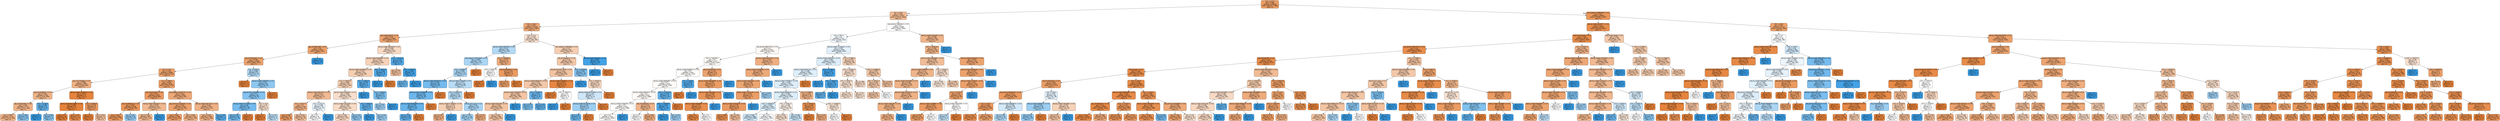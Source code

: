 digraph Tree {
node [shape=box, style="filled, rounded", color="black", fontname="helvetica"] ;
edge [fontname="helvetica"] ;
0 [label="C21 <= 37.5\ngini = 0.289\nsamples = 100000\nvalue = [82510, 17490]\nclass = 0", fillcolor="#eb9c63"] ;
1 [label="C21 <= 32.5\ngini = 0.428\nsamples = 17407\nvalue = [12014, 5393]\nclass = 0", fillcolor="#f1ba92"] ;
0 -> 1 [labeldistance=2.5, labelangle=45, headlabel="True"] ;
2 [label="C16 <= 150.0\ngini = 0.357\nsamples = 12339\nvalue = [9472, 2867]\nclass = 0", fillcolor="#eda775"] ;
1 -> 2 ;
3 [label="app_id=9c13b419 <= 0.5\ngini = 0.341\nsamples = 11518\nvalue = [9006, 2512]\nclass = 0", fillcolor="#eca470"] ;
2 -> 3 ;
4 [label="app_id=95827a92 <= 0.5\ngini = 0.33\nsamples = 10971\nvalue = [8684, 2287]\nclass = 0", fillcolor="#eca26d"] ;
3 -> 4 ;
5 [label="site_id=763a42b5 <= 0.5\ngini = 0.328\nsamples = 10951\nvalue = [8684, 2267]\nclass = 0", fillcolor="#eca26d"] ;
4 -> 5 ;
6 [label="C21 <= 21.5\ngini = 0.325\nsamples = 10884\nvalue = [8659, 2225]\nclass = 0", fillcolor="#eca16c"] ;
5 -> 6 ;
7 [label="app_id=1779deee <= 0.5\ngini = 0.396\nsamples = 1859\nvalue = [1354, 505]\nclass = 0", fillcolor="#efb083"] ;
6 -> 7 ;
8 [label="app_id=44ee0091 <= 0.5\ngini = 0.405\nsamples = 1782\nvalue = [1279, 503]\nclass = 0", fillcolor="#efb387"] ;
7 -> 8 ;
9 [label="app_id=3ebe76e6 <= 0.5\ngini = 0.402\nsamples = 1771\nvalue = [1277, 494]\nclass = 0", fillcolor="#efb286"] ;
8 -> 9 ;
10 [label="gini = 0.399\nsamples = 1757\nvalue = [1273, 484]\nclass = 0", fillcolor="#efb184"] ;
9 -> 10 ;
11 [label="gini = 0.408\nsamples = 14\nvalue = [4, 10]\nclass = 1", fillcolor="#88c4ef"] ;
9 -> 11 ;
12 [label="C14 <= 1268.5\ngini = 0.298\nsamples = 11\nvalue = [2, 9]\nclass = 1", fillcolor="#65b3eb"] ;
8 -> 12 ;
13 [label="gini = 0.0\nsamples = 4\nvalue = [0, 4]\nclass = 1", fillcolor="#399de5"] ;
12 -> 13 ;
14 [label="gini = 0.408\nsamples = 7\nvalue = [2, 5]\nclass = 1", fillcolor="#88c4ef"] ;
12 -> 14 ;
15 [label="device_model=1a449446 <= 0.5\ngini = 0.051\nsamples = 77\nvalue = [75, 2]\nclass = 0", fillcolor="#e6843e"] ;
7 -> 15 ;
16 [label="device_model=be74e6fe <= 0.5\ngini = 0.028\nsamples = 71\nvalue = [70, 1]\nclass = 0", fillcolor="#e5833c"] ;
15 -> 16 ;
17 [label="gini = 0.0\nsamples = 59\nvalue = [59, 0]\nclass = 0", fillcolor="#e58139"] ;
16 -> 17 ;
18 [label="gini = 0.153\nsamples = 12\nvalue = [11, 1]\nclass = 0", fillcolor="#e78c4b"] ;
16 -> 18 ;
19 [label="C14 <= 18930.5\ngini = 0.278\nsamples = 6\nvalue = [5, 1]\nclass = 0", fillcolor="#ea9a61"] ;
15 -> 19 ;
20 [label="gini = 0.0\nsamples = 3\nvalue = [3, 0]\nclass = 0", fillcolor="#e58139"] ;
19 -> 20 ;
21 [label="gini = 0.444\nsamples = 3\nvalue = [2, 1]\nclass = 0", fillcolor="#f2c09c"] ;
19 -> 21 ;
22 [label="C17 <= 1904.0\ngini = 0.309\nsamples = 9025\nvalue = [7305, 1720]\nclass = 0", fillcolor="#eb9f68"] ;
6 -> 22 ;
23 [label="site_id=e151e245 <= 0.5\ngini = 0.271\nsamples = 5523\nvalue = [4630, 893]\nclass = 0", fillcolor="#ea995f"] ;
22 -> 23 ;
24 [label="site_id=4bf5bbe2 <= 0.5\ngini = 0.255\nsamples = 5109\nvalue = [4343, 766]\nclass = 0", fillcolor="#ea975c"] ;
23 -> 24 ;
25 [label="gini = 0.252\nsamples = 5090\nvalue = [4337, 753]\nclass = 0", fillcolor="#ea975b"] ;
24 -> 25 ;
26 [label="gini = 0.432\nsamples = 19\nvalue = [6, 13]\nclass = 1", fillcolor="#94caf1"] ;
24 -> 26 ;
27 [label="device_model=4ea23a13 <= 0.5\ngini = 0.425\nsamples = 414\nvalue = [287, 127]\nclass = 0", fillcolor="#f1b991"] ;
23 -> 27 ;
28 [label="gini = 0.419\nsamples = 409\nvalue = [287, 122]\nclass = 0", fillcolor="#f0b78d"] ;
27 -> 28 ;
29 [label="gini = 0.0\nsamples = 5\nvalue = [0, 5]\nclass = 1", fillcolor="#399de5"] ;
27 -> 29 ;
30 [label="site_category=f028772b <= 0.5\ngini = 0.361\nsamples = 3502\nvalue = [2675, 827]\nclass = 0", fillcolor="#eda876"] ;
22 -> 30 ;
31 [label="app_domain=5c5a694b <= 0.5\ngini = 0.332\nsamples = 2155\nvalue = [1702, 453]\nclass = 0", fillcolor="#eca36e"] ;
30 -> 31 ;
32 [label="gini = 0.294\nsamples = 1449\nvalue = [1190, 259]\nclass = 0", fillcolor="#eb9c64"] ;
31 -> 32 ;
33 [label="gini = 0.399\nsamples = 706\nvalue = [512, 194]\nclass = 0", fillcolor="#efb184"] ;
31 -> 33 ;
34 [label="device_model=0eb711ec <= 0.5\ngini = 0.401\nsamples = 1347\nvalue = [973, 374]\nclass = 0", fillcolor="#efb185"] ;
30 -> 34 ;
35 [label="gini = 0.398\nsamples = 1340\nvalue = [972, 368]\nclass = 0", fillcolor="#efb184"] ;
34 -> 35 ;
36 [label="gini = 0.245\nsamples = 7\nvalue = [1, 6]\nclass = 1", fillcolor="#5aade9"] ;
34 -> 36 ;
37 [label="C14 <= 6363.0\ngini = 0.468\nsamples = 67\nvalue = [25, 42]\nclass = 1", fillcolor="#afd7f4"] ;
5 -> 37 ;
38 [label="gini = 0.0\nsamples = 7\nvalue = [7, 0]\nclass = 0", fillcolor="#e58139"] ;
37 -> 38 ;
39 [label="device_model=1d6b5fc9 <= 0.5\ngini = 0.42\nsamples = 60\nvalue = [18, 42]\nclass = 1", fillcolor="#8ec7f0"] ;
37 -> 39 ;
40 [label="site_domain=c4e18dd6 <= 0.5\ngini = 0.4\nsamples = 58\nvalue = [16, 42]\nclass = 1", fillcolor="#84c2ef"] ;
39 -> 40 ;
41 [label="device_model=7c170de9 <= 0.5\ngini = 0.36\nsamples = 51\nvalue = [12, 39]\nclass = 1", fillcolor="#76bbed"] ;
40 -> 41 ;
42 [label="gini = 0.343\nsamples = 50\nvalue = [11, 39]\nclass = 1", fillcolor="#71b9ec"] ;
41 -> 42 ;
43 [label="gini = 0.0\nsamples = 1\nvalue = [1, 0]\nclass = 0", fillcolor="#e58139"] ;
41 -> 43 ;
44 [label="C19 <= 43.0\ngini = 0.49\nsamples = 7\nvalue = [4, 3]\nclass = 0", fillcolor="#f8e0ce"] ;
40 -> 44 ;
45 [label="gini = 0.0\nsamples = 2\nvalue = [2, 0]\nclass = 0", fillcolor="#e58139"] ;
44 -> 45 ;
46 [label="gini = 0.48\nsamples = 5\nvalue = [2, 3]\nclass = 1", fillcolor="#bddef6"] ;
44 -> 46 ;
47 [label="gini = 0.0\nsamples = 2\nvalue = [2, 0]\nclass = 0", fillcolor="#e58139"] ;
39 -> 47 ;
48 [label="gini = 0.0\nsamples = 20\nvalue = [0, 20]\nclass = 1", fillcolor="#399de5"] ;
4 -> 48 ;
49 [label="device_model=8bfcd3c6 <= 0.5\ngini = 0.484\nsamples = 547\nvalue = [322, 225]\nclass = 0", fillcolor="#f7d9c3"] ;
3 -> 49 ;
50 [label="device_model=95a0fb49 <= 0.5\ngini = 0.476\nsamples = 523\nvalue = [319, 204]\nclass = 0", fillcolor="#f6d2b8"] ;
49 -> 50 ;
51 [label="device_model=3bc980aa <= 0.5\ngini = 0.472\nsamples = 514\nvalue = [318, 196]\nclass = 0", fillcolor="#f5cfb3"] ;
50 -> 51 ;
52 [label="C14 <= 20632.5\ngini = 0.469\nsamples = 507\nvalue = [317, 190]\nclass = 0", fillcolor="#f5cdb0"] ;
51 -> 52 ;
53 [label="device_model=a5bce124 <= 0.5\ngini = 0.43\nsamples = 227\nvalue = [156, 71]\nclass = 0", fillcolor="#f1ba93"] ;
52 -> 53 ;
54 [label="C14 <= 20147.5\ngini = 0.4\nsamples = 195\nvalue = [141, 54]\nclass = 0", fillcolor="#efb185"] ;
53 -> 54 ;
55 [label="gini = 0.296\nsamples = 72\nvalue = [59, 13]\nclass = 0", fillcolor="#eb9d65"] ;
54 -> 55 ;
56 [label="gini = 0.444\nsamples = 123\nvalue = [82, 41]\nclass = 0", fillcolor="#f2c09c"] ;
54 -> 56 ;
57 [label="C17 <= 2217.0\ngini = 0.498\nsamples = 32\nvalue = [15, 17]\nclass = 1", fillcolor="#e8f3fc"] ;
53 -> 57 ;
58 [label="gini = 0.5\nsamples = 30\nvalue = [15, 15]\nclass = 0", fillcolor="#ffffff"] ;
57 -> 58 ;
59 [label="gini = 0.0\nsamples = 2\nvalue = [0, 2]\nclass = 1", fillcolor="#399de5"] ;
57 -> 59 ;
60 [label="device_model=fce66524 <= 0.5\ngini = 0.489\nsamples = 280\nvalue = [161, 119]\nclass = 0", fillcolor="#f8decb"] ;
52 -> 60 ;
61 [label="device_model=d1b0c050 <= 0.5\ngini = 0.486\nsamples = 274\nvalue = [160, 114]\nclass = 0", fillcolor="#f8dbc6"] ;
60 -> 61 ;
62 [label="gini = 0.482\nsamples = 264\nvalue = [157, 107]\nclass = 0", fillcolor="#f7d7c0"] ;
61 -> 62 ;
63 [label="gini = 0.42\nsamples = 10\nvalue = [3, 7]\nclass = 1", fillcolor="#8ec7f0"] ;
61 -> 63 ;
64 [label="C14 <= 20633.5\ngini = 0.278\nsamples = 6\nvalue = [1, 5]\nclass = 1", fillcolor="#61b1ea"] ;
60 -> 64 ;
65 [label="gini = 0.0\nsamples = 3\nvalue = [0, 3]\nclass = 1", fillcolor="#399de5"] ;
64 -> 65 ;
66 [label="gini = 0.444\nsamples = 3\nvalue = [1, 2]\nclass = 1", fillcolor="#9ccef2"] ;
64 -> 66 ;
67 [label="C14 <= 20632.5\ngini = 0.245\nsamples = 7\nvalue = [1, 6]\nclass = 1", fillcolor="#5aade9"] ;
51 -> 67 ;
68 [label="gini = 0.0\nsamples = 3\nvalue = [0, 3]\nclass = 1", fillcolor="#399de5"] ;
67 -> 68 ;
69 [label="C14 <= 20633.5\ngini = 0.375\nsamples = 4\nvalue = [1, 3]\nclass = 1", fillcolor="#7bbeee"] ;
67 -> 69 ;
70 [label="gini = 0.444\nsamples = 3\nvalue = [1, 2]\nclass = 1", fillcolor="#9ccef2"] ;
69 -> 70 ;
71 [label="gini = 0.0\nsamples = 1\nvalue = [0, 1]\nclass = 1", fillcolor="#399de5"] ;
69 -> 71 ;
72 [label="C20 <= 50024.0\ngini = 0.198\nsamples = 9\nvalue = [1, 8]\nclass = 1", fillcolor="#52a9e8"] ;
50 -> 72 ;
73 [label="gini = 0.0\nsamples = 8\nvalue = [0, 8]\nclass = 1", fillcolor="#399de5"] ;
72 -> 73 ;
74 [label="gini = 0.0\nsamples = 1\nvalue = [1, 0]\nclass = 0", fillcolor="#e58139"] ;
72 -> 74 ;
75 [label="C14 <= 20143.5\ngini = 0.219\nsamples = 24\nvalue = [3, 21]\nclass = 1", fillcolor="#55abe9"] ;
49 -> 75 ;
76 [label="gini = 0.444\nsamples = 3\nvalue = [2, 1]\nclass = 0", fillcolor="#f2c09c"] ;
75 -> 76 ;
77 [label="C14 <= 20144.5\ngini = 0.091\nsamples = 21\nvalue = [1, 20]\nclass = 1", fillcolor="#43a2e6"] ;
75 -> 77 ;
78 [label="gini = 0.32\nsamples = 5\nvalue = [1, 4]\nclass = 1", fillcolor="#6ab6ec"] ;
77 -> 78 ;
79 [label="gini = 0.0\nsamples = 16\nvalue = [0, 16]\nclass = 1", fillcolor="#399de5"] ;
77 -> 79 ;
80 [label="C19 <= 37.0\ngini = 0.491\nsamples = 821\nvalue = [466, 355]\nclass = 0", fillcolor="#f9e1d0"] ;
2 -> 80 ;
81 [label="device_model=d4897fef <= 0.5\ngini = 0.471\nsamples = 184\nvalue = [70, 114]\nclass = 1", fillcolor="#b3d9f5"] ;
80 -> 81 ;
82 [label="site_category=335d28a8 <= 0.5\ngini = 0.463\nsamples = 176\nvalue = [64, 112]\nclass = 1", fillcolor="#aad5f4"] ;
81 -> 82 ;
83 [label="C20 <= 50036.5\ngini = 0.459\nsamples = 174\nvalue = [62, 112]\nclass = 1", fillcolor="#a7d3f3"] ;
82 -> 83 ;
84 [label="device_model=0594e7d0 <= 0.5\ngini = 0.355\nsamples = 39\nvalue = [9, 30]\nclass = 1", fillcolor="#74baed"] ;
83 -> 84 ;
85 [label="device_model=07bb0685 <= 0.5\ngini = 0.332\nsamples = 38\nvalue = [8, 30]\nclass = 1", fillcolor="#6eb7ec"] ;
84 -> 85 ;
86 [label="device_model=8589b55f <= 0.5\ngini = 0.307\nsamples = 37\nvalue = [7, 30]\nclass = 1", fillcolor="#67b4eb"] ;
85 -> 86 ;
87 [label="gini = 0.278\nsamples = 36\nvalue = [6, 30]\nclass = 1", fillcolor="#61b1ea"] ;
86 -> 87 ;
88 [label="gini = 0.0\nsamples = 1\nvalue = [1, 0]\nclass = 0", fillcolor="#e58139"] ;
86 -> 88 ;
89 [label="gini = 0.0\nsamples = 1\nvalue = [1, 0]\nclass = 0", fillcolor="#e58139"] ;
85 -> 89 ;
90 [label="gini = 0.0\nsamples = 1\nvalue = [1, 0]\nclass = 0", fillcolor="#e58139"] ;
84 -> 90 ;
91 [label="device_model=1f0bc64f <= 0.5\ngini = 0.477\nsamples = 135\nvalue = [53, 82]\nclass = 1", fillcolor="#b9dcf6"] ;
83 -> 91 ;
92 [label="C20 <= 100074.5\ngini = 0.473\nsamples = 133\nvalue = [51, 82]\nclass = 1", fillcolor="#b4daf5"] ;
91 -> 92 ;
93 [label="device_model=779d90c2 <= 0.5\ngini = 0.473\nsamples = 13\nvalue = [8, 5]\nclass = 0", fillcolor="#f5d0b5"] ;
92 -> 93 ;
94 [label="gini = 0.397\nsamples = 11\nvalue = [8, 3]\nclass = 0", fillcolor="#efb083"] ;
93 -> 94 ;
95 [label="gini = 0.0\nsamples = 2\nvalue = [0, 2]\nclass = 1", fillcolor="#399de5"] ;
93 -> 95 ;
96 [label="device_conn_type <= 1.0\ngini = 0.46\nsamples = 120\nvalue = [43, 77]\nclass = 1", fillcolor="#a8d4f4"] ;
92 -> 96 ;
97 [label="gini = 0.452\nsamples = 116\nvalue = [40, 76]\nclass = 1", fillcolor="#a1d1f3"] ;
96 -> 97 ;
98 [label="gini = 0.375\nsamples = 4\nvalue = [3, 1]\nclass = 0", fillcolor="#eeab7b"] ;
96 -> 98 ;
99 [label="gini = 0.0\nsamples = 2\nvalue = [2, 0]\nclass = 0", fillcolor="#e58139"] ;
91 -> 99 ;
100 [label="gini = 0.0\nsamples = 2\nvalue = [2, 0]\nclass = 0", fillcolor="#e58139"] ;
82 -> 100 ;
101 [label="C20 <= 100078.0\ngini = 0.375\nsamples = 8\nvalue = [6, 2]\nclass = 0", fillcolor="#eeab7b"] ;
81 -> 101 ;
102 [label="C20 <= 50037.0\ngini = 0.5\nsamples = 2\nvalue = [1, 1]\nclass = 0", fillcolor="#ffffff"] ;
101 -> 102 ;
103 [label="gini = 0.0\nsamples = 1\nvalue = [1, 0]\nclass = 0", fillcolor="#e58139"] ;
102 -> 103 ;
104 [label="gini = 0.0\nsamples = 1\nvalue = [0, 1]\nclass = 1", fillcolor="#399de5"] ;
102 -> 104 ;
105 [label="site_id=93eaba74 <= 0.5\ngini = 0.278\nsamples = 6\nvalue = [5, 1]\nclass = 0", fillcolor="#ea9a61"] ;
101 -> 105 ;
106 [label="gini = 0.32\nsamples = 5\nvalue = [4, 1]\nclass = 0", fillcolor="#eca06a"] ;
105 -> 106 ;
107 [label="gini = 0.0\nsamples = 1\nvalue = [1, 0]\nclass = 0", fillcolor="#e58139"] ;
105 -> 107 ;
108 [label="site_category=28905ebd <= 0.5\ngini = 0.47\nsamples = 637\nvalue = [396, 241]\nclass = 0", fillcolor="#f5ceb2"] ;
80 -> 108 ;
109 [label="site_id=93eaba74 <= 0.5\ngini = 0.46\nsamples = 616\nvalue = [395, 221]\nclass = 0", fillcolor="#f4c7a8"] ;
108 -> 109 ;
110 [label="site_domain=64778742 <= 0.5\ngini = 0.452\nsamples = 594\nvalue = [389, 205]\nclass = 0", fillcolor="#f3c3a1"] ;
109 -> 110 ;
111 [label="device_model=be6db1d7 <= 0.5\ngini = 0.46\nsamples = 569\nvalue = [365, 204]\nclass = 0", fillcolor="#f4c7a8"] ;
110 -> 111 ;
112 [label="device_model=24f6b932 <= 0.5\ngini = 0.455\nsamples = 559\nvalue = [363, 196]\nclass = 0", fillcolor="#f3c5a4"] ;
111 -> 112 ;
113 [label="device_model=53cfc336 <= 0.5\ngini = 0.453\nsamples = 556\nvalue = [363, 193]\nclass = 0", fillcolor="#f3c4a2"] ;
112 -> 113 ;
114 [label="gini = 0.451\nsamples = 553\nvalue = [363, 190]\nclass = 0", fillcolor="#f3c3a1"] ;
113 -> 114 ;
115 [label="gini = 0.0\nsamples = 3\nvalue = [0, 3]\nclass = 1", fillcolor="#399de5"] ;
113 -> 115 ;
116 [label="gini = 0.0\nsamples = 3\nvalue = [0, 3]\nclass = 1", fillcolor="#399de5"] ;
112 -> 116 ;
117 [label="C14 <= 20345.5\ngini = 0.32\nsamples = 10\nvalue = [2, 8]\nclass = 1", fillcolor="#6ab6ec"] ;
111 -> 117 ;
118 [label="gini = 0.375\nsamples = 4\nvalue = [1, 3]\nclass = 1", fillcolor="#7bbeee"] ;
117 -> 118 ;
119 [label="gini = 0.278\nsamples = 6\nvalue = [1, 5]\nclass = 1", fillcolor="#61b1ea"] ;
117 -> 119 ;
120 [label="device_model=d25693ce <= 0.5\ngini = 0.077\nsamples = 25\nvalue = [24, 1]\nclass = 0", fillcolor="#e68641"] ;
110 -> 120 ;
121 [label="gini = 0.0\nsamples = 23\nvalue = [23, 0]\nclass = 0", fillcolor="#e58139"] ;
120 -> 121 ;
122 [label="C20 <= 50041.5\ngini = 0.5\nsamples = 2\nvalue = [1, 1]\nclass = 0", fillcolor="#ffffff"] ;
120 -> 122 ;
123 [label="gini = 0.0\nsamples = 1\nvalue = [0, 1]\nclass = 1", fillcolor="#399de5"] ;
122 -> 123 ;
124 [label="gini = 0.0\nsamples = 1\nvalue = [1, 0]\nclass = 0", fillcolor="#e58139"] ;
122 -> 124 ;
125 [label="C14 <= 20345.5\ngini = 0.397\nsamples = 22\nvalue = [6, 16]\nclass = 1", fillcolor="#83c2ef"] ;
109 -> 125 ;
126 [label="gini = 0.0\nsamples = 12\nvalue = [0, 12]\nclass = 1", fillcolor="#399de5"] ;
125 -> 126 ;
127 [label="C20 <= 50016.5\ngini = 0.48\nsamples = 10\nvalue = [6, 4]\nclass = 0", fillcolor="#f6d5bd"] ;
125 -> 127 ;
128 [label="device_model=8571106b <= 0.5\ngini = 0.49\nsamples = 7\nvalue = [3, 4]\nclass = 1", fillcolor="#cee6f8"] ;
127 -> 128 ;
129 [label="device_model=3223bcfe <= 0.5\ngini = 0.444\nsamples = 6\nvalue = [2, 4]\nclass = 1", fillcolor="#9ccef2"] ;
128 -> 129 ;
130 [label="gini = 0.32\nsamples = 5\nvalue = [1, 4]\nclass = 1", fillcolor="#6ab6ec"] ;
129 -> 130 ;
131 [label="gini = 0.0\nsamples = 1\nvalue = [1, 0]\nclass = 0", fillcolor="#e58139"] ;
129 -> 131 ;
132 [label="gini = 0.0\nsamples = 1\nvalue = [1, 0]\nclass = 0", fillcolor="#e58139"] ;
128 -> 132 ;
133 [label="gini = 0.0\nsamples = 3\nvalue = [3, 0]\nclass = 0", fillcolor="#e58139"] ;
127 -> 133 ;
134 [label="device_model=260bcecc <= 0.5\ngini = 0.091\nsamples = 21\nvalue = [1, 20]\nclass = 1", fillcolor="#43a2e6"] ;
108 -> 134 ;
135 [label="gini = 0.0\nsamples = 20\nvalue = [0, 20]\nclass = 1", fillcolor="#399de5"] ;
134 -> 135 ;
136 [label="gini = 0.0\nsamples = 1\nvalue = [1, 0]\nclass = 0", fillcolor="#e58139"] ;
134 -> 136 ;
137 [label="site_domain=7e091613 <= 0.5\ngini = 0.5\nsamples = 5068\nvalue = [2542, 2526]\nclass = 0", fillcolor="#fffefe"] ;
1 -> 137 ;
138 [label="C19 <= 551.0\ngini = 0.5\nsamples = 4712\nvalue = [2288, 2424]\nclass = 1", fillcolor="#f4fafe"] ;
137 -> 138 ;
139 [label="site_domain=98572c79 <= 0.5\ngini = 0.5\nsamples = 2319\nvalue = [1190, 1129]\nclass = 0", fillcolor="#fef9f5"] ;
138 -> 139 ;
140 [label="C20 <= 100190.0\ngini = 0.5\nsamples = 2277\nvalue = [1159, 1118]\nclass = 0", fillcolor="#fefbf8"] ;
139 -> 140 ;
141 [label="device_model=fce66524 <= 0.5\ngini = 0.5\nsamples = 2253\nvalue = [1140, 1113]\nclass = 0", fillcolor="#fefcfa"] ;
140 -> 141 ;
142 [label="device_model=e9b8d8d7 <= 0.5\ngini = 0.5\nsamples = 2244\nvalue = [1139, 1105]\nclass = 0", fillcolor="#fefbf9"] ;
141 -> 142 ;
143 [label="device_model=44801bc1 <= 0.5\ngini = 0.5\nsamples = 2232\nvalue = [1137, 1095]\nclass = 0", fillcolor="#fefaf8"] ;
142 -> 143 ;
144 [label="device_model=744ae245 <= 0.5\ngini = 0.5\nsamples = 2201\nvalue = [1115, 1086]\nclass = 0", fillcolor="#fefcfa"] ;
143 -> 144 ;
145 [label="gini = 0.5\nsamples = 2197\nvalue = [1115, 1082]\nclass = 0", fillcolor="#fefbf9"] ;
144 -> 145 ;
146 [label="gini = 0.0\nsamples = 4\nvalue = [0, 4]\nclass = 1", fillcolor="#399de5"] ;
144 -> 146 ;
147 [label="site_id=5b08c53b <= 0.5\ngini = 0.412\nsamples = 31\nvalue = [22, 9]\nclass = 0", fillcolor="#f0b58a"] ;
143 -> 147 ;
148 [label="gini = 0.5\nsamples = 4\nvalue = [2, 2]\nclass = 0", fillcolor="#ffffff"] ;
147 -> 148 ;
149 [label="gini = 0.384\nsamples = 27\nvalue = [20, 7]\nclass = 0", fillcolor="#eead7e"] ;
147 -> 149 ;
150 [label="C20 <= 100116.0\ngini = 0.278\nsamples = 12\nvalue = [2, 10]\nclass = 1", fillcolor="#61b1ea"] ;
142 -> 150 ;
151 [label="C20 <= 100083.5\ngini = 0.165\nsamples = 11\nvalue = [1, 10]\nclass = 1", fillcolor="#4da7e8"] ;
150 -> 151 ;
152 [label="gini = 0.0\nsamples = 8\nvalue = [0, 8]\nclass = 1", fillcolor="#399de5"] ;
151 -> 152 ;
153 [label="gini = 0.444\nsamples = 3\nvalue = [1, 2]\nclass = 1", fillcolor="#9ccef2"] ;
151 -> 153 ;
154 [label="gini = 0.0\nsamples = 1\nvalue = [1, 0]\nclass = 0", fillcolor="#e58139"] ;
150 -> 154 ;
155 [label="C17 <= 2078.0\ngini = 0.198\nsamples = 9\nvalue = [1, 8]\nclass = 1", fillcolor="#52a9e8"] ;
141 -> 155 ;
156 [label="gini = 0.0\nsamples = 1\nvalue = [1, 0]\nclass = 0", fillcolor="#e58139"] ;
155 -> 156 ;
157 [label="gini = 0.0\nsamples = 8\nvalue = [0, 8]\nclass = 1", fillcolor="#399de5"] ;
155 -> 157 ;
158 [label="site_id=4d1bf758 <= 0.5\ngini = 0.33\nsamples = 24\nvalue = [19, 5]\nclass = 0", fillcolor="#eca26d"] ;
140 -> 158 ;
159 [label="device_model=68b900d9 <= 0.5\ngini = 0.287\nsamples = 23\nvalue = [19, 4]\nclass = 0", fillcolor="#ea9c63"] ;
158 -> 159 ;
160 [label="device_model=feacaaee <= 0.5\ngini = 0.236\nsamples = 22\nvalue = [19, 3]\nclass = 0", fillcolor="#e99558"] ;
159 -> 160 ;
161 [label="device_model=d6e0e6ff <= 0.5\ngini = 0.172\nsamples = 21\nvalue = [19, 2]\nclass = 0", fillcolor="#e88e4e"] ;
160 -> 161 ;
162 [label="gini = 0.1\nsamples = 19\nvalue = [18, 1]\nclass = 0", fillcolor="#e68844"] ;
161 -> 162 ;
163 [label="gini = 0.5\nsamples = 2\nvalue = [1, 1]\nclass = 0", fillcolor="#ffffff"] ;
161 -> 163 ;
164 [label="gini = 0.0\nsamples = 1\nvalue = [0, 1]\nclass = 1", fillcolor="#399de5"] ;
160 -> 164 ;
165 [label="gini = 0.0\nsamples = 1\nvalue = [0, 1]\nclass = 1", fillcolor="#399de5"] ;
159 -> 165 ;
166 [label="gini = 0.0\nsamples = 1\nvalue = [0, 1]\nclass = 1", fillcolor="#399de5"] ;
158 -> 166 ;
167 [label="device_model=d4527c28 <= 0.5\ngini = 0.387\nsamples = 42\nvalue = [31, 11]\nclass = 0", fillcolor="#eeae7f"] ;
139 -> 167 ;
168 [label="device_model=2203a096 <= 0.5\ngini = 0.369\nsamples = 41\nvalue = [31, 10]\nclass = 0", fillcolor="#edaa79"] ;
167 -> 168 ;
169 [label="device_model=36a30aeb <= 0.5\ngini = 0.349\nsamples = 40\nvalue = [31, 9]\nclass = 0", fillcolor="#eda672"] ;
168 -> 169 ;
170 [label="device_model=7f5cc1a6 <= 0.5\ngini = 0.307\nsamples = 37\nvalue = [30, 7]\nclass = 0", fillcolor="#eb9e67"] ;
169 -> 170 ;
171 [label="device_model=d787e91b <= 0.5\ngini = 0.278\nsamples = 36\nvalue = [30, 6]\nclass = 0", fillcolor="#ea9a61"] ;
170 -> 171 ;
172 [label="gini = 0.198\nsamples = 27\nvalue = [24, 3]\nclass = 0", fillcolor="#e89152"] ;
171 -> 172 ;
173 [label="gini = 0.444\nsamples = 9\nvalue = [6, 3]\nclass = 0", fillcolor="#f2c09c"] ;
171 -> 173 ;
174 [label="gini = 0.0\nsamples = 1\nvalue = [0, 1]\nclass = 1", fillcolor="#399de5"] ;
170 -> 174 ;
175 [label="gini = 0.444\nsamples = 3\nvalue = [1, 2]\nclass = 1", fillcolor="#9ccef2"] ;
169 -> 175 ;
176 [label="gini = 0.0\nsamples = 1\nvalue = [0, 1]\nclass = 1", fillcolor="#399de5"] ;
168 -> 176 ;
177 [label="gini = 0.0\nsamples = 1\nvalue = [0, 1]\nclass = 1", fillcolor="#399de5"] ;
167 -> 177 ;
178 [label="device_model=711ee120 <= 0.5\ngini = 0.497\nsamples = 2393\nvalue = [1098, 1295]\nclass = 1", fillcolor="#e1f0fb"] ;
138 -> 178 ;
179 [label="device_model=44801bc1 <= 0.5\ngini = 0.495\nsamples = 2295\nvalue = [1038, 1257]\nclass = 1", fillcolor="#ddeefa"] ;
178 -> 179 ;
180 [label="device_model=9dcb1cd1 <= 0.5\ngini = 0.496\nsamples = 2280\nvalue = [1037, 1243]\nclass = 1", fillcolor="#deeffb"] ;
179 -> 180 ;
181 [label="device_model=779d90c2 <= 0.5\ngini = 0.496\nsamples = 2274\nvalue = [1031, 1243]\nclass = 1", fillcolor="#ddeefb"] ;
180 -> 181 ;
182 [label="device_model=84ebbcd4 <= 0.5\ngini = 0.495\nsamples = 2256\nvalue = [1018, 1238]\nclass = 1", fillcolor="#dceefa"] ;
181 -> 182 ;
183 [label="C20 <= 100083.5\ngini = 0.494\nsamples = 2056\nvalue = [912, 1144]\nclass = 1", fillcolor="#d7ebfa"] ;
182 -> 183 ;
184 [label="gini = 0.489\nsamples = 1568\nvalue = [670, 898]\nclass = 1", fillcolor="#cde6f8"] ;
183 -> 184 ;
185 [label="gini = 0.5\nsamples = 488\nvalue = [242, 246]\nclass = 1", fillcolor="#fcfdff"] ;
183 -> 185 ;
186 [label="C20 <= 50041.0\ngini = 0.498\nsamples = 200\nvalue = [106, 94]\nclass = 0", fillcolor="#fcf1e9"] ;
182 -> 186 ;
187 [label="gini = 0.491\nsamples = 152\nvalue = [86, 66]\nclass = 0", fillcolor="#f9e2d1"] ;
186 -> 187 ;
188 [label="gini = 0.486\nsamples = 48\nvalue = [20, 28]\nclass = 1", fillcolor="#c6e3f8"] ;
186 -> 188 ;
189 [label="C14 <= 17683.5\ngini = 0.401\nsamples = 18\nvalue = [13, 5]\nclass = 0", fillcolor="#efb185"] ;
181 -> 189 ;
190 [label="C20 <= 50041.0\ngini = 0.198\nsamples = 9\nvalue = [8, 1]\nclass = 0", fillcolor="#e89152"] ;
189 -> 190 ;
191 [label="gini = 0.0\nsamples = 5\nvalue = [5, 0]\nclass = 0", fillcolor="#e58139"] ;
190 -> 191 ;
192 [label="gini = 0.375\nsamples = 4\nvalue = [3, 1]\nclass = 0", fillcolor="#eeab7b"] ;
190 -> 192 ;
193 [label="C20 <= 100083.5\ngini = 0.494\nsamples = 9\nvalue = [5, 4]\nclass = 0", fillcolor="#fae6d7"] ;
189 -> 193 ;
194 [label="gini = 0.5\nsamples = 8\nvalue = [4, 4]\nclass = 0", fillcolor="#ffffff"] ;
193 -> 194 ;
195 [label="gini = 0.0\nsamples = 1\nvalue = [1, 0]\nclass = 0", fillcolor="#e58139"] ;
193 -> 195 ;
196 [label="gini = 0.0\nsamples = 6\nvalue = [6, 0]\nclass = 0", fillcolor="#e58139"] ;
180 -> 196 ;
197 [label="C14 <= 17683.5\ngini = 0.124\nsamples = 15\nvalue = [1, 14]\nclass = 1", fillcolor="#47a4e7"] ;
179 -> 197 ;
198 [label="gini = 0.0\nsamples = 5\nvalue = [0, 5]\nclass = 1", fillcolor="#399de5"] ;
197 -> 198 ;
199 [label="C20 <= 50041.0\ngini = 0.18\nsamples = 10\nvalue = [1, 9]\nclass = 1", fillcolor="#4fa8e8"] ;
197 -> 199 ;
200 [label="gini = 0.278\nsamples = 6\nvalue = [1, 5]\nclass = 1", fillcolor="#61b1ea"] ;
199 -> 200 ;
201 [label="gini = 0.0\nsamples = 4\nvalue = [0, 4]\nclass = 1", fillcolor="#399de5"] ;
199 -> 201 ;
202 [label="C14 <= 17683.5\ngini = 0.475\nsamples = 98\nvalue = [60, 38]\nclass = 0", fillcolor="#f5d1b6"] ;
178 -> 202 ;
203 [label="C20 <= 100083.5\ngini = 0.489\nsamples = 47\nvalue = [27, 20]\nclass = 0", fillcolor="#f8decc"] ;
202 -> 203 ;
204 [label="C20 <= 50041.0\ngini = 0.49\nsamples = 35\nvalue = [20, 15]\nclass = 0", fillcolor="#f8e0ce"] ;
203 -> 204 ;
205 [label="gini = 0.49\nsamples = 28\nvalue = [16, 12]\nclass = 0", fillcolor="#f8e0ce"] ;
204 -> 205 ;
206 [label="gini = 0.49\nsamples = 7\nvalue = [4, 3]\nclass = 0", fillcolor="#f8e0ce"] ;
204 -> 206 ;
207 [label="gini = 0.486\nsamples = 12\nvalue = [7, 5]\nclass = 0", fillcolor="#f8dbc6"] ;
203 -> 207 ;
208 [label="C20 <= 100083.5\ngini = 0.457\nsamples = 51\nvalue = [33, 18]\nclass = 0", fillcolor="#f3c6a5"] ;
202 -> 208 ;
209 [label="C20 <= 50041.0\ngini = 0.459\nsamples = 42\nvalue = [27, 15]\nclass = 0", fillcolor="#f3c7a7"] ;
208 -> 209 ;
210 [label="gini = 0.455\nsamples = 40\nvalue = [26, 14]\nclass = 0", fillcolor="#f3c5a4"] ;
209 -> 210 ;
211 [label="gini = 0.5\nsamples = 2\nvalue = [1, 1]\nclass = 0", fillcolor="#ffffff"] ;
209 -> 211 ;
212 [label="gini = 0.444\nsamples = 9\nvalue = [6, 3]\nclass = 0", fillcolor="#f2c09c"] ;
208 -> 212 ;
213 [label="device_model=1f0bc64f <= 0.5\ngini = 0.409\nsamples = 356\nvalue = [254, 102]\nclass = 0", fillcolor="#efb489"] ;
137 -> 213 ;
214 [label="C20 <= 100019.5\ngini = 0.404\nsamples = 353\nvalue = [254, 99]\nclass = 0", fillcolor="#efb286"] ;
213 -> 214 ;
215 [label="device_model=e9b8d8d7 <= 0.5\ngini = 0.436\nsamples = 221\nvalue = [150, 71]\nclass = 0", fillcolor="#f1bd97"] ;
214 -> 215 ;
216 [label="device_model=1f5ff448 <= 0.5\ngini = 0.41\nsamples = 167\nvalue = [119, 48]\nclass = 0", fillcolor="#efb489"] ;
215 -> 216 ;
217 [label="device_model=dcd7a69a <= 0.5\ngini = 0.406\nsamples = 166\nvalue = [119, 47]\nclass = 0", fillcolor="#efb387"] ;
216 -> 217 ;
218 [label="device_model=62062c1e <= 0.5\ngini = 0.402\nsamples = 165\nvalue = [119, 46]\nclass = 0", fillcolor="#efb286"] ;
217 -> 218 ;
219 [label="device_model=1df52df3 <= 0.5\ngini = 0.398\nsamples = 164\nvalue = [119, 45]\nclass = 0", fillcolor="#efb184"] ;
218 -> 219 ;
220 [label="gini = 0.394\nsamples = 163\nvalue = [119, 44]\nclass = 0", fillcolor="#efb082"] ;
219 -> 220 ;
221 [label="gini = 0.0\nsamples = 1\nvalue = [0, 1]\nclass = 1", fillcolor="#399de5"] ;
219 -> 221 ;
222 [label="gini = 0.0\nsamples = 1\nvalue = [0, 1]\nclass = 1", fillcolor="#399de5"] ;
218 -> 222 ;
223 [label="gini = 0.0\nsamples = 1\nvalue = [0, 1]\nclass = 1", fillcolor="#399de5"] ;
217 -> 223 ;
224 [label="gini = 0.0\nsamples = 1\nvalue = [0, 1]\nclass = 1", fillcolor="#399de5"] ;
216 -> 224 ;
225 [label="C20 <= 50009.0\ngini = 0.489\nsamples = 54\nvalue = [31, 23]\nclass = 0", fillcolor="#f8decc"] ;
215 -> 225 ;
226 [label="gini = 0.494\nsamples = 38\nvalue = [21, 17]\nclass = 0", fillcolor="#fae7d9"] ;
225 -> 226 ;
227 [label="gini = 0.469\nsamples = 16\nvalue = [10, 6]\nclass = 0", fillcolor="#f5cdb0"] ;
225 -> 227 ;
228 [label="device_model=6186a025 <= 0.5\ngini = 0.334\nsamples = 132\nvalue = [104, 28]\nclass = 0", fillcolor="#eca36e"] ;
214 -> 228 ;
229 [label="device_model=ecb851b2 <= 0.5\ngini = 0.327\nsamples = 131\nvalue = [104, 27]\nclass = 0", fillcolor="#eca26c"] ;
228 -> 229 ;
230 [label="device_model=74b0fc2c <= 0.5\ngini = 0.32\nsamples = 130\nvalue = [104, 26]\nclass = 0", fillcolor="#eca06a"] ;
229 -> 230 ;
231 [label="C14 <= 17751.0\ngini = 0.312\nsamples = 129\nvalue = [104, 25]\nclass = 0", fillcolor="#eb9f69"] ;
230 -> 231 ;
232 [label="device_model=2cd8ff6d <= 0.5\ngini = 0.294\nsamples = 123\nvalue = [101, 22]\nclass = 0", fillcolor="#eb9c64"] ;
231 -> 232 ;
233 [label="gini = 0.287\nsamples = 121\nvalue = [100, 21]\nclass = 0", fillcolor="#ea9b63"] ;
232 -> 233 ;
234 [label="gini = 0.5\nsamples = 2\nvalue = [1, 1]\nclass = 0", fillcolor="#ffffff"] ;
232 -> 234 ;
235 [label="device_model=76dc4769 <= 0.5\ngini = 0.5\nsamples = 6\nvalue = [3, 3]\nclass = 0", fillcolor="#ffffff"] ;
231 -> 235 ;
236 [label="gini = 0.48\nsamples = 5\nvalue = [2, 3]\nclass = 1", fillcolor="#bddef6"] ;
235 -> 236 ;
237 [label="gini = 0.0\nsamples = 1\nvalue = [1, 0]\nclass = 0", fillcolor="#e58139"] ;
235 -> 237 ;
238 [label="gini = 0.0\nsamples = 1\nvalue = [0, 1]\nclass = 1", fillcolor="#399de5"] ;
230 -> 238 ;
239 [label="gini = 0.0\nsamples = 1\nvalue = [0, 1]\nclass = 1", fillcolor="#399de5"] ;
229 -> 239 ;
240 [label="gini = 0.0\nsamples = 1\nvalue = [0, 1]\nclass = 1", fillcolor="#399de5"] ;
228 -> 240 ;
241 [label="gini = 0.0\nsamples = 3\nvalue = [0, 3]\nclass = 1", fillcolor="#399de5"] ;
213 -> 241 ;
242 [label="site_category=28905ebd <= 0.5\ngini = 0.25\nsamples = 82593\nvalue = [70496, 12097]\nclass = 0", fillcolor="#e9975b"] ;
0 -> 242 [labeldistance=2.5, labelangle=-45, headlabel="False"] ;
243 [label="device_model=cf19f7f7 <= 0.5\ngini = 0.176\nsamples = 45482\nvalue = [41040, 4442]\nclass = 0", fillcolor="#e88f4e"] ;
242 -> 243 ;
244 [label="site_id=e151e245 <= 0.5\ngini = 0.169\nsamples = 44719\nvalue = [40553, 4166]\nclass = 0", fillcolor="#e88e4d"] ;
243 -> 244 ;
245 [label="site_domain=98572c79 <= 0.5\ngini = 0.16\nsamples = 43467\nvalue = [39653, 3814]\nclass = 0", fillcolor="#e88d4c"] ;
244 -> 245 ;
246 [label="site_id=5ee41ff2 <= 0.5\ngini = 0.153\nsamples = 42734\nvalue = [39164, 3570]\nclass = 0", fillcolor="#e78c4b"] ;
245 -> 246 ;
247 [label="device_type <= 0.5\ngini = 0.148\nsamples = 42147\nvalue = [38762, 3385]\nclass = 0", fillcolor="#e78c4a"] ;
246 -> 247 ;
248 [label="site_id=763a42b5 <= 0.5\ngini = 0.298\nsamples = 2051\nvalue = [1677, 374]\nclass = 0", fillcolor="#eb9d65"] ;
247 -> 248 ;
249 [label="site_domain=93ab6716 <= 0.5\ngini = 0.277\nsamples = 1962\nvalue = [1636, 326]\nclass = 0", fillcolor="#ea9a60"] ;
248 -> 249 ;
250 [label="C19 <= 162.0\ngini = 0.262\nsamples = 1907\nvalue = [1612, 295]\nclass = 0", fillcolor="#ea985d"] ;
249 -> 250 ;
251 [label="gini = 0.171\nsamples = 827\nvalue = [749, 78]\nclass = 0", fillcolor="#e88e4e"] ;
250 -> 251 ;
252 [label="gini = 0.321\nsamples = 1080\nvalue = [863, 217]\nclass = 0", fillcolor="#eca16b"] ;
250 -> 252 ;
253 [label="device_model=be8e9571 <= 0.5\ngini = 0.492\nsamples = 55\nvalue = [24, 31]\nclass = 1", fillcolor="#d2e9f9"] ;
249 -> 253 ;
254 [label="gini = 0.465\nsamples = 49\nvalue = [18, 31]\nclass = 1", fillcolor="#acd6f4"] ;
253 -> 254 ;
255 [label="gini = 0.0\nsamples = 6\nvalue = [6, 0]\nclass = 0", fillcolor="#e58139"] ;
253 -> 255 ;
256 [label="C19 <= 426.0\ngini = 0.497\nsamples = 89\nvalue = [41, 48]\nclass = 1", fillcolor="#e2f1fb"] ;
248 -> 256 ;
257 [label="device_model=be8e9571 <= 0.5\ngini = 0.444\nsamples = 48\nvalue = [16, 32]\nclass = 1", fillcolor="#9ccef2"] ;
256 -> 257 ;
258 [label="gini = 0.423\nsamples = 46\nvalue = [14, 32]\nclass = 1", fillcolor="#90c8f0"] ;
257 -> 258 ;
259 [label="gini = 0.0\nsamples = 2\nvalue = [2, 0]\nclass = 0", fillcolor="#e58139"] ;
257 -> 259 ;
260 [label="device_model=7e6190f3 <= 0.5\ngini = 0.476\nsamples = 41\nvalue = [25, 16]\nclass = 0", fillcolor="#f6d2b8"] ;
256 -> 260 ;
261 [label="gini = 0.45\nsamples = 38\nvalue = [25, 13]\nclass = 0", fillcolor="#f3c3a0"] ;
260 -> 261 ;
262 [label="gini = 0.0\nsamples = 3\nvalue = [0, 3]\nclass = 1", fillcolor="#399de5"] ;
260 -> 262 ;
263 [label="C19 <= 429.0\ngini = 0.139\nsamples = 40096\nvalue = [37085, 3011]\nclass = 0", fillcolor="#e78b49"] ;
247 -> 263 ;
264 [label="device_model=900981af <= 0.5\ngini = 0.129\nsamples = 35276\nvalue = [32838, 2438]\nclass = 0", fillcolor="#e78a48"] ;
263 -> 264 ;
265 [label="app_id=090d3a47 <= 0.5\ngini = 0.124\nsamples = 34168\nvalue = [31890, 2278]\nclass = 0", fillcolor="#e78a47"] ;
264 -> 265 ;
266 [label="gini = 0.123\nsamples = 33950\nvalue = [31723, 2227]\nclass = 0", fillcolor="#e78a47"] ;
265 -> 266 ;
267 [label="gini = 0.358\nsamples = 218\nvalue = [167, 51]\nclass = 0", fillcolor="#eda775"] ;
265 -> 267 ;
268 [label="C14 <= 19794.5\ngini = 0.247\nsamples = 1108\nvalue = [948, 160]\nclass = 0", fillcolor="#e9965a"] ;
264 -> 268 ;
269 [label="gini = 0.218\nsamples = 529\nvalue = [463, 66]\nclass = 0", fillcolor="#e99355"] ;
268 -> 269 ;
270 [label="gini = 0.272\nsamples = 579\nvalue = [485, 94]\nclass = 0", fillcolor="#ea995f"] ;
268 -> 270 ;
271 [label="C19 <= 1581.0\ngini = 0.209\nsamples = 4820\nvalue = [4247, 573]\nclass = 0", fillcolor="#e99254"] ;
263 -> 271 ;
272 [label="device_model=f063b808 <= 0.5\ngini = 0.196\nsamples = 4511\nvalue = [4013, 498]\nclass = 0", fillcolor="#e89152"] ;
271 -> 272 ;
273 [label="gini = 0.194\nsamples = 4502\nvalue = [4011, 491]\nclass = 0", fillcolor="#e89051"] ;
272 -> 273 ;
274 [label="gini = 0.346\nsamples = 9\nvalue = [2, 7]\nclass = 1", fillcolor="#72b9ec"] ;
272 -> 274 ;
275 [label="site_domain=510bd839 <= 0.5\ngini = 0.368\nsamples = 309\nvalue = [234, 75]\nclass = 0", fillcolor="#eda978"] ;
271 -> 275 ;
276 [label="gini = 0.329\nsamples = 260\nvalue = [206, 54]\nclass = 0", fillcolor="#eca26d"] ;
275 -> 276 ;
277 [label="gini = 0.49\nsamples = 49\nvalue = [28, 21]\nclass = 0", fillcolor="#f8e0ce"] ;
275 -> 277 ;
278 [label="device_model=8a4875bd <= 0.5\ngini = 0.432\nsamples = 587\nvalue = [402, 185]\nclass = 0", fillcolor="#f1bb94"] ;
246 -> 278 ;
279 [label="C20 <= 100078.0\ngini = 0.464\nsamples = 435\nvalue = [276, 159]\nclass = 0", fillcolor="#f4caab"] ;
278 -> 279 ;
280 [label="device_model=64a7b95b <= 0.5\ngini = 0.485\nsamples = 304\nvalue = [178, 126]\nclass = 0", fillcolor="#f7dac5"] ;
279 -> 280 ;
281 [label="device_model=1b01c4ed <= 0.5\ngini = 0.482\nsamples = 298\nvalue = [177, 121]\nclass = 0", fillcolor="#f7d7c0"] ;
280 -> 281 ;
282 [label="gini = 0.48\nsamples = 295\nvalue = [177, 118]\nclass = 0", fillcolor="#f6d5bd"] ;
281 -> 282 ;
283 [label="gini = 0.0\nsamples = 3\nvalue = [0, 3]\nclass = 1", fillcolor="#399de5"] ;
281 -> 283 ;
284 [label="gini = 0.278\nsamples = 6\nvalue = [1, 5]\nclass = 1", fillcolor="#61b1ea"] ;
280 -> 284 ;
285 [label="device_model=46d98882 <= 0.5\ngini = 0.377\nsamples = 131\nvalue = [98, 33]\nclass = 0", fillcolor="#eeab7c"] ;
279 -> 285 ;
286 [label="device_model=5ff9dedd <= 0.5\ngini = 0.365\nsamples = 129\nvalue = [98, 31]\nclass = 0", fillcolor="#eda978"] ;
285 -> 286 ;
287 [label="gini = 0.352\nsamples = 127\nvalue = [98, 29]\nclass = 0", fillcolor="#eda674"] ;
286 -> 287 ;
288 [label="gini = 0.0\nsamples = 2\nvalue = [0, 2]\nclass = 1", fillcolor="#399de5"] ;
286 -> 288 ;
289 [label="gini = 0.0\nsamples = 2\nvalue = [0, 2]\nclass = 1", fillcolor="#399de5"] ;
285 -> 289 ;
290 [label="C20 <= 100079.0\ngini = 0.284\nsamples = 152\nvalue = [126, 26]\nclass = 0", fillcolor="#ea9b62"] ;
278 -> 290 ;
291 [label="C21 <= 137.0\ngini = 0.322\nsamples = 104\nvalue = [83, 21]\nclass = 0", fillcolor="#eca16b"] ;
290 -> 291 ;
292 [label="C20 <= 100076.5\ngini = 0.315\nsamples = 102\nvalue = [82, 20]\nclass = 0", fillcolor="#eba069"] ;
291 -> 292 ;
293 [label="gini = 0.278\nsamples = 72\nvalue = [60, 12]\nclass = 0", fillcolor="#ea9a61"] ;
292 -> 293 ;
294 [label="gini = 0.391\nsamples = 30\nvalue = [22, 8]\nclass = 0", fillcolor="#eeaf81"] ;
292 -> 294 ;
295 [label="gini = 0.5\nsamples = 2\nvalue = [1, 1]\nclass = 0", fillcolor="#ffffff"] ;
291 -> 295 ;
296 [label="C21 <= 137.0\ngini = 0.187\nsamples = 48\nvalue = [43, 5]\nclass = 0", fillcolor="#e89050"] ;
290 -> 296 ;
297 [label="gini = 0.198\nsamples = 45\nvalue = [40, 5]\nclass = 0", fillcolor="#e89152"] ;
296 -> 297 ;
298 [label="gini = 0.0\nsamples = 3\nvalue = [3, 0]\nclass = 0", fillcolor="#e58139"] ;
296 -> 298 ;
299 [label="C14 <= 17956.5\ngini = 0.444\nsamples = 733\nvalue = [489, 244]\nclass = 0", fillcolor="#f2c09c"] ;
245 -> 299 ;
300 [label="device_model=a4528ded <= 0.5\ngini = 0.462\nsamples = 603\nvalue = [385, 218]\nclass = 0", fillcolor="#f4c8a9"] ;
299 -> 300 ;
301 [label="device_conn_type <= 1.0\ngini = 0.459\nsamples = 599\nvalue = [385, 214]\nclass = 0", fillcolor="#f3c7a7"] ;
300 -> 301 ;
302 [label="device_model=9dcb1cd1 <= 0.5\ngini = 0.456\nsamples = 591\nvalue = [383, 208]\nclass = 0", fillcolor="#f3c5a5"] ;
301 -> 302 ;
303 [label="device_model=0989142d <= 0.5\ngini = 0.454\nsamples = 584\nvalue = [381, 203]\nclass = 0", fillcolor="#f3c4a2"] ;
302 -> 303 ;
304 [label="gini = 0.45\nsamples = 573\nvalue = [377, 196]\nclass = 0", fillcolor="#f3c3a0"] ;
303 -> 304 ;
305 [label="gini = 0.463\nsamples = 11\nvalue = [4, 7]\nclass = 1", fillcolor="#aad5f4"] ;
303 -> 305 ;
306 [label="C14 <= 15701.5\ngini = 0.408\nsamples = 7\nvalue = [2, 5]\nclass = 1", fillcolor="#88c4ef"] ;
302 -> 306 ;
307 [label="gini = 0.0\nsamples = 3\nvalue = [0, 3]\nclass = 1", fillcolor="#399de5"] ;
306 -> 307 ;
308 [label="gini = 0.5\nsamples = 4\nvalue = [2, 2]\nclass = 0", fillcolor="#ffffff"] ;
306 -> 308 ;
309 [label="C14 <= 15703.5\ngini = 0.375\nsamples = 8\nvalue = [2, 6]\nclass = 1", fillcolor="#7bbeee"] ;
301 -> 309 ;
310 [label="device_model=fa374547 <= 0.5\ngini = 0.444\nsamples = 3\nvalue = [2, 1]\nclass = 0", fillcolor="#f2c09c"] ;
309 -> 310 ;
311 [label="gini = 0.0\nsamples = 2\nvalue = [2, 0]\nclass = 0", fillcolor="#e58139"] ;
310 -> 311 ;
312 [label="gini = 0.0\nsamples = 1\nvalue = [0, 1]\nclass = 1", fillcolor="#399de5"] ;
310 -> 312 ;
313 [label="gini = 0.0\nsamples = 5\nvalue = [0, 5]\nclass = 1", fillcolor="#399de5"] ;
309 -> 313 ;
314 [label="gini = 0.0\nsamples = 4\nvalue = [0, 4]\nclass = 1", fillcolor="#399de5"] ;
300 -> 314 ;
315 [label="C14 <= 20357.0\ngini = 0.32\nsamples = 130\nvalue = [104, 26]\nclass = 0", fillcolor="#eca06a"] ;
299 -> 315 ;
316 [label="device_model=d29924a0 <= 0.5\ngini = 0.16\nsamples = 57\nvalue = [52, 5]\nclass = 0", fillcolor="#e88d4c"] ;
315 -> 316 ;
317 [label="device_model=518f4a32 <= 0.5\ngini = 0.133\nsamples = 56\nvalue = [52, 4]\nclass = 0", fillcolor="#e78b48"] ;
316 -> 317 ;
318 [label="device_model=9c7b6730 <= 0.5\ngini = 0.103\nsamples = 55\nvalue = [52, 3]\nclass = 0", fillcolor="#e68844"] ;
317 -> 318 ;
319 [label="gini = 0.073\nsamples = 53\nvalue = [51, 2]\nclass = 0", fillcolor="#e68641"] ;
318 -> 319 ;
320 [label="gini = 0.5\nsamples = 2\nvalue = [1, 1]\nclass = 0", fillcolor="#ffffff"] ;
318 -> 320 ;
321 [label="gini = 0.0\nsamples = 1\nvalue = [0, 1]\nclass = 1", fillcolor="#399de5"] ;
317 -> 321 ;
322 [label="gini = 0.0\nsamples = 1\nvalue = [0, 1]\nclass = 1", fillcolor="#399de5"] ;
316 -> 322 ;
323 [label="C14 <= 20481.0\ngini = 0.41\nsamples = 73\nvalue = [52, 21]\nclass = 0", fillcolor="#f0b489"] ;
315 -> 323 ;
324 [label="banner_pos <= 0.5\ngini = 0.492\nsamples = 32\nvalue = [18, 14]\nclass = 0", fillcolor="#f9e3d3"] ;
323 -> 324 ;
325 [label="device_model=84ebbcd4 <= 0.5\ngini = 0.291\nsamples = 17\nvalue = [14, 3]\nclass = 0", fillcolor="#eb9c63"] ;
324 -> 325 ;
326 [label="gini = 0.219\nsamples = 16\nvalue = [14, 2]\nclass = 0", fillcolor="#e99355"] ;
325 -> 326 ;
327 [label="gini = 0.0\nsamples = 1\nvalue = [0, 1]\nclass = 1", fillcolor="#399de5"] ;
325 -> 327 ;
328 [label="device_model=88fe1d5d <= 0.5\ngini = 0.391\nsamples = 15\nvalue = [4, 11]\nclass = 1", fillcolor="#81c1ee"] ;
324 -> 328 ;
329 [label="gini = 0.26\nsamples = 13\nvalue = [2, 11]\nclass = 1", fillcolor="#5dafea"] ;
328 -> 329 ;
330 [label="gini = 0.0\nsamples = 2\nvalue = [2, 0]\nclass = 0", fillcolor="#e58139"] ;
328 -> 330 ;
331 [label="device_model=be74e6fe <= 0.5\ngini = 0.283\nsamples = 41\nvalue = [34, 7]\nclass = 0", fillcolor="#ea9b62"] ;
323 -> 331 ;
332 [label="device_model=f92bf851 <= 0.5\ngini = 0.255\nsamples = 40\nvalue = [34, 6]\nclass = 0", fillcolor="#ea975c"] ;
331 -> 332 ;
333 [label="gini = 0.224\nsamples = 39\nvalue = [34, 5]\nclass = 0", fillcolor="#e99456"] ;
332 -> 333 ;
334 [label="gini = 0.0\nsamples = 1\nvalue = [0, 1]\nclass = 1", fillcolor="#399de5"] ;
332 -> 334 ;
335 [label="gini = 0.0\nsamples = 1\nvalue = [0, 1]\nclass = 1", fillcolor="#399de5"] ;
331 -> 335 ;
336 [label="C14 <= 20357.0\ngini = 0.404\nsamples = 1252\nvalue = [900, 352]\nclass = 0", fillcolor="#efb286"] ;
244 -> 336 ;
337 [label="device_model=2203a096 <= 0.5\ngini = 0.357\nsamples = 443\nvalue = [340, 103]\nclass = 0", fillcolor="#eda775"] ;
336 -> 337 ;
338 [label="device_model=eaa5a8d8 <= 0.5\ngini = 0.351\nsamples = 440\nvalue = [340, 100]\nclass = 0", fillcolor="#eda673"] ;
337 -> 338 ;
339 [label="device_model=1ccc7835 <= 0.5\ngini = 0.347\nsamples = 438\nvalue = [340, 98]\nclass = 0", fillcolor="#eca572"] ;
338 -> 339 ;
340 [label="device_model=76dc4769 <= 0.5\ngini = 0.342\nsamples = 434\nvalue = [339, 95]\nclass = 0", fillcolor="#eca470"] ;
339 -> 340 ;
341 [label="device_model=fba60933 <= 0.5\ngini = 0.334\nsamples = 424\nvalue = [334, 90]\nclass = 0", fillcolor="#eca36e"] ;
340 -> 341 ;
342 [label="gini = 0.329\nsamples = 419\nvalue = [332, 87]\nclass = 0", fillcolor="#eca26d"] ;
341 -> 342 ;
343 [label="gini = 0.48\nsamples = 5\nvalue = [2, 3]\nclass = 1", fillcolor="#bddef6"] ;
341 -> 343 ;
344 [label="gini = 0.5\nsamples = 10\nvalue = [5, 5]\nclass = 0", fillcolor="#ffffff"] ;
340 -> 344 ;
345 [label="C19 <= 37.0\ngini = 0.375\nsamples = 4\nvalue = [1, 3]\nclass = 1", fillcolor="#7bbeee"] ;
339 -> 345 ;
346 [label="gini = 0.0\nsamples = 1\nvalue = [0, 1]\nclass = 1", fillcolor="#399de5"] ;
345 -> 346 ;
347 [label="gini = 0.444\nsamples = 3\nvalue = [1, 2]\nclass = 1", fillcolor="#9ccef2"] ;
345 -> 347 ;
348 [label="gini = 0.0\nsamples = 2\nvalue = [0, 2]\nclass = 1", fillcolor="#399de5"] ;
338 -> 348 ;
349 [label="gini = 0.0\nsamples = 3\nvalue = [0, 3]\nclass = 1", fillcolor="#399de5"] ;
337 -> 349 ;
350 [label="device_model=d787e91b <= 0.5\ngini = 0.426\nsamples = 809\nvalue = [560, 249]\nclass = 0", fillcolor="#f1b991"] ;
336 -> 350 ;
351 [label="device_model=684581ce <= 0.5\ngini = 0.424\nsamples = 806\nvalue = [560, 246]\nclass = 0", fillcolor="#f0b890"] ;
350 -> 351 ;
352 [label="device_model=01d61ca2 <= 0.5\ngini = 0.422\nsamples = 803\nvalue = [560, 243]\nclass = 0", fillcolor="#f0b88f"] ;
351 -> 352 ;
353 [label="device_model=e981565c <= 0.5\ngini = 0.418\nsamples = 787\nvalue = [553, 234]\nclass = 0", fillcolor="#f0b68d"] ;
352 -> 353 ;
354 [label="device_model=9cf104a8 <= 0.5\ngini = 0.414\nsamples = 773\nvalue = [547, 226]\nclass = 0", fillcolor="#f0b58b"] ;
353 -> 354 ;
355 [label="gini = 0.412\nsamples = 771\nvalue = [547, 224]\nclass = 0", fillcolor="#f0b58a"] ;
354 -> 355 ;
356 [label="gini = 0.0\nsamples = 2\nvalue = [0, 2]\nclass = 1", fillcolor="#399de5"] ;
354 -> 356 ;
357 [label="C14 <= 20361.0\ngini = 0.49\nsamples = 14\nvalue = [6, 8]\nclass = 1", fillcolor="#cee6f8"] ;
353 -> 357 ;
358 [label="gini = 0.32\nsamples = 5\nvalue = [1, 4]\nclass = 1", fillcolor="#6ab6ec"] ;
357 -> 358 ;
359 [label="gini = 0.494\nsamples = 9\nvalue = [5, 4]\nclass = 0", fillcolor="#fae6d7"] ;
357 -> 359 ;
360 [label="C20 <= 50058.0\ngini = 0.492\nsamples = 16\nvalue = [7, 9]\nclass = 1", fillcolor="#d3e9f9"] ;
352 -> 360 ;
361 [label="C14 <= 20361.0\ngini = 0.48\nsamples = 15\nvalue = [6, 9]\nclass = 1", fillcolor="#bddef6"] ;
360 -> 361 ;
362 [label="gini = 0.5\nsamples = 8\nvalue = [4, 4]\nclass = 0", fillcolor="#ffffff"] ;
361 -> 362 ;
363 [label="gini = 0.408\nsamples = 7\nvalue = [2, 5]\nclass = 1", fillcolor="#88c4ef"] ;
361 -> 363 ;
364 [label="gini = 0.0\nsamples = 1\nvalue = [1, 0]\nclass = 0", fillcolor="#e58139"] ;
360 -> 364 ;
365 [label="gini = 0.0\nsamples = 3\nvalue = [0, 3]\nclass = 1", fillcolor="#399de5"] ;
351 -> 365 ;
366 [label="gini = 0.0\nsamples = 3\nvalue = [0, 3]\nclass = 1", fillcolor="#399de5"] ;
350 -> 366 ;
367 [label="site_id=84c7ba46 <= 0.5\ngini = 0.462\nsamples = 763\nvalue = [487, 276]\nclass = 0", fillcolor="#f4c8a9"] ;
243 -> 367 ;
368 [label="gini = 0.0\nsamples = 3\nvalue = [0, 3]\nclass = 1", fillcolor="#399de5"] ;
367 -> 368 ;
369 [label="C14 <= 21480.0\ngini = 0.46\nsamples = 760\nvalue = [487, 273]\nclass = 0", fillcolor="#f4c8a8"] ;
367 -> 369 ;
370 [label="C14 <= 21298.0\ngini = 0.465\nsamples = 319\nvalue = [202, 117]\nclass = 0", fillcolor="#f4caac"] ;
369 -> 370 ;
371 [label="gini = 0.457\nsamples = 85\nvalue = [55, 30]\nclass = 0", fillcolor="#f3c6a5"] ;
370 -> 371 ;
372 [label="gini = 0.467\nsamples = 234\nvalue = [147, 87]\nclass = 0", fillcolor="#f4ccae"] ;
370 -> 372 ;
373 [label="C14 <= 21660.5\ngini = 0.457\nsamples = 441\nvalue = [285, 156]\nclass = 0", fillcolor="#f3c6a5"] ;
369 -> 373 ;
374 [label="gini = 0.452\nsamples = 212\nvalue = [139, 73]\nclass = 0", fillcolor="#f3c3a1"] ;
373 -> 374 ;
375 [label="gini = 0.462\nsamples = 229\nvalue = [146, 83]\nclass = 0", fillcolor="#f4c9aa"] ;
373 -> 375 ;
376 [label="C21 <= 56.5\ngini = 0.327\nsamples = 37111\nvalue = [29456, 7655]\nclass = 0", fillcolor="#eca26c"] ;
242 -> 376 ;
377 [label="C18 <= 1.0\ngini = 0.5\nsamples = 781\nvalue = [386, 395]\nclass = 1", fillcolor="#fafdfe"] ;
376 -> 377 ;
378 [label="device_model=421872ab <= 0.5\ngini = 0.13\nsamples = 100\nvalue = [93, 7]\nclass = 0", fillcolor="#e78a48"] ;
377 -> 378 ;
379 [label="device_model=5096d134 <= 0.5\ngini = 0.114\nsamples = 99\nvalue = [93, 6]\nclass = 0", fillcolor="#e78946"] ;
378 -> 379 ;
380 [label="device_model=99e427c9 <= 0.5\ngini = 0.097\nsamples = 98\nvalue = [93, 5]\nclass = 0", fillcolor="#e68844"] ;
379 -> 380 ;
381 [label="device_model=64a7b95b <= 0.5\ngini = 0.064\nsamples = 91\nvalue = [88, 3]\nclass = 0", fillcolor="#e68540"] ;
380 -> 381 ;
382 [label="device_model=86030d43 <= 0.5\ngini = 0.044\nsamples = 89\nvalue = [87, 2]\nclass = 0", fillcolor="#e6843e"] ;
381 -> 382 ;
383 [label="device_model=aad45b01 <= 0.5\ngini = 0.023\nsamples = 86\nvalue = [85, 1]\nclass = 0", fillcolor="#e5823b"] ;
382 -> 383 ;
384 [label="gini = 0.0\nsamples = 78\nvalue = [78, 0]\nclass = 0", fillcolor="#e58139"] ;
383 -> 384 ;
385 [label="gini = 0.219\nsamples = 8\nvalue = [7, 1]\nclass = 0", fillcolor="#e99355"] ;
383 -> 385 ;
386 [label="C20 <= 50040.0\ngini = 0.444\nsamples = 3\nvalue = [2, 1]\nclass = 0", fillcolor="#f2c09c"] ;
382 -> 386 ;
387 [label="gini = 0.0\nsamples = 2\nvalue = [2, 0]\nclass = 0", fillcolor="#e58139"] ;
386 -> 387 ;
388 [label="gini = 0.0\nsamples = 1\nvalue = [0, 1]\nclass = 1", fillcolor="#399de5"] ;
386 -> 388 ;
389 [label="gini = 0.5\nsamples = 2\nvalue = [1, 1]\nclass = 0", fillcolor="#ffffff"] ;
381 -> 389 ;
390 [label="C14 <= 20969.5\ngini = 0.408\nsamples = 7\nvalue = [5, 2]\nclass = 0", fillcolor="#efb388"] ;
380 -> 390 ;
391 [label="gini = 0.0\nsamples = 1\nvalue = [0, 1]\nclass = 1", fillcolor="#399de5"] ;
390 -> 391 ;
392 [label="site_id=43d6df75 <= 0.5\ngini = 0.278\nsamples = 6\nvalue = [5, 1]\nclass = 0", fillcolor="#ea9a61"] ;
390 -> 392 ;
393 [label="gini = 0.0\nsamples = 3\nvalue = [3, 0]\nclass = 0", fillcolor="#e58139"] ;
392 -> 393 ;
394 [label="C17 <= 2371.5\ngini = 0.444\nsamples = 3\nvalue = [2, 1]\nclass = 0", fillcolor="#f2c09c"] ;
392 -> 394 ;
395 [label="gini = 0.0\nsamples = 1\nvalue = [0, 1]\nclass = 1", fillcolor="#399de5"] ;
394 -> 395 ;
396 [label="gini = 0.0\nsamples = 2\nvalue = [2, 0]\nclass = 0", fillcolor="#e58139"] ;
394 -> 396 ;
397 [label="gini = 0.0\nsamples = 1\nvalue = [0, 1]\nclass = 1", fillcolor="#399de5"] ;
379 -> 397 ;
398 [label="gini = 0.0\nsamples = 1\nvalue = [0, 1]\nclass = 1", fillcolor="#399de5"] ;
378 -> 398 ;
399 [label="C16 <= 150.0\ngini = 0.49\nsamples = 681\nvalue = [293, 388]\nclass = 1", fillcolor="#cfe7f9"] ;
377 -> 399 ;
400 [label="device_model=7e4efdcd <= 0.5\ngini = 0.499\nsamples = 554\nvalue = [263, 291]\nclass = 1", fillcolor="#ecf6fc"] ;
399 -> 400 ;
401 [label="device_model=0fadd2fe <= 0.5\ngini = 0.498\nsamples = 543\nvalue = [253, 290]\nclass = 1", fillcolor="#e6f2fc"] ;
400 -> 401 ;
402 [label="device_model=b50d2bf4 <= 0.5\ngini = 0.496\nsamples = 531\nvalue = [243, 288]\nclass = 1", fillcolor="#e0f0fb"] ;
401 -> 402 ;
403 [label="site_domain=6b560cc1 <= 0.5\ngini = 0.495\nsamples = 526\nvalue = [238, 288]\nclass = 1", fillcolor="#ddeefa"] ;
402 -> 403 ;
404 [label="C20 <= 100215.0\ngini = 0.499\nsamples = 417\nvalue = [198, 219]\nclass = 1", fillcolor="#ecf6fd"] ;
403 -> 404 ;
405 [label="gini = 0.499\nsamples = 406\nvalue = [196, 210]\nclass = 1", fillcolor="#f2f8fd"] ;
404 -> 405 ;
406 [label="gini = 0.298\nsamples = 11\nvalue = [2, 9]\nclass = 1", fillcolor="#65b3eb"] ;
404 -> 406 ;
407 [label="device_model=4fa8d553 <= 0.5\ngini = 0.465\nsamples = 109\nvalue = [40, 69]\nclass = 1", fillcolor="#acd6f4"] ;
403 -> 407 ;
408 [label="gini = 0.475\nsamples = 103\nvalue = [40, 63]\nclass = 1", fillcolor="#b7dbf6"] ;
407 -> 408 ;
409 [label="gini = 0.0\nsamples = 6\nvalue = [0, 6]\nclass = 1", fillcolor="#399de5"] ;
407 -> 409 ;
410 [label="gini = 0.0\nsamples = 5\nvalue = [5, 0]\nclass = 0", fillcolor="#e58139"] ;
402 -> 410 ;
411 [label="site_domain=e16ceb4b <= 0.5\ngini = 0.278\nsamples = 12\nvalue = [10, 2]\nclass = 0", fillcolor="#ea9a61"] ;
401 -> 411 ;
412 [label="gini = 0.0\nsamples = 1\nvalue = [1, 0]\nclass = 0", fillcolor="#e58139"] ;
411 -> 412 ;
413 [label="C20 <= 50102.0\ngini = 0.298\nsamples = 11\nvalue = [9, 2]\nclass = 0", fillcolor="#eb9d65"] ;
411 -> 413 ;
414 [label="gini = 0.32\nsamples = 10\nvalue = [8, 2]\nclass = 0", fillcolor="#eca06a"] ;
413 -> 414 ;
415 [label="gini = 0.0\nsamples = 1\nvalue = [1, 0]\nclass = 0", fillcolor="#e58139"] ;
413 -> 415 ;
416 [label="gini = 0.165\nsamples = 11\nvalue = [10, 1]\nclass = 0", fillcolor="#e88e4d"] ;
400 -> 416 ;
417 [label="device_model=096b3b20 <= 0.5\ngini = 0.361\nsamples = 127\nvalue = [30, 97]\nclass = 1", fillcolor="#76bbed"] ;
399 -> 417 ;
418 [label="site_domain=6b560cc1 <= 0.5\ngini = 0.348\nsamples = 125\nvalue = [28, 97]\nclass = 1", fillcolor="#72b9ed"] ;
417 -> 418 ;
419 [label="device_model=0a15cb18 <= 0.5\ngini = 0.38\nsamples = 106\nvalue = [27, 79]\nclass = 1", fillcolor="#7dbeee"] ;
418 -> 419 ;
420 [label="device_model=0eb711ec <= 0.5\ngini = 0.373\nsamples = 105\nvalue = [26, 79]\nclass = 1", fillcolor="#7abdee"] ;
419 -> 420 ;
421 [label="site_domain=fbac301e <= 0.5\ngini = 0.365\nsamples = 104\nvalue = [25, 79]\nclass = 1", fillcolor="#78bced"] ;
420 -> 421 ;
422 [label="gini = 0.357\nsamples = 103\nvalue = [24, 79]\nclass = 1", fillcolor="#75bbed"] ;
421 -> 422 ;
423 [label="gini = 0.0\nsamples = 1\nvalue = [1, 0]\nclass = 0", fillcolor="#e58139"] ;
421 -> 423 ;
424 [label="gini = 0.0\nsamples = 1\nvalue = [1, 0]\nclass = 0", fillcolor="#e58139"] ;
420 -> 424 ;
425 [label="gini = 0.0\nsamples = 1\nvalue = [1, 0]\nclass = 0", fillcolor="#e58139"] ;
419 -> 425 ;
426 [label="device_model=ee007ad3 <= 0.5\ngini = 0.1\nsamples = 19\nvalue = [1, 18]\nclass = 1", fillcolor="#44a2e6"] ;
418 -> 426 ;
427 [label="gini = 0.0\nsamples = 18\nvalue = [0, 18]\nclass = 1", fillcolor="#399de5"] ;
426 -> 427 ;
428 [label="gini = 0.0\nsamples = 1\nvalue = [1, 0]\nclass = 0", fillcolor="#e58139"] ;
426 -> 428 ;
429 [label="gini = 0.0\nsamples = 2\nvalue = [2, 0]\nclass = 0", fillcolor="#e58139"] ;
417 -> 429 ;
430 [label="device_model=8a4875bd <= 0.5\ngini = 0.32\nsamples = 36330\nvalue = [29070, 7260]\nclass = 0", fillcolor="#eba06a"] ;
376 -> 430 ;
431 [label="site_id=1fbe01fe <= 0.5\ngini = 0.334\nsamples = 31667\nvalue = [24948, 6719]\nclass = 0", fillcolor="#eca36e"] ;
430 -> 431 ;
432 [label="device_model=1df52df3 <= 0.5\ngini = 0.132\nsamples = 1333\nvalue = [1238, 95]\nclass = 0", fillcolor="#e78b48"] ;
431 -> 432 ;
433 [label="device_model=9c7b6730 <= 0.5\ngini = 0.13\nsamples = 1331\nvalue = [1238, 93]\nclass = 0", fillcolor="#e78a48"] ;
432 -> 433 ;
434 [label="device_model=36d749e5 <= 0.5\ngini = 0.127\nsamples = 1325\nvalue = [1235, 90]\nclass = 0", fillcolor="#e78a47"] ;
433 -> 434 ;
435 [label="device_model=f07e20f8 <= 0.5\ngini = 0.12\nsamples = 1305\nvalue = [1221, 84]\nclass = 0", fillcolor="#e78a47"] ;
434 -> 435 ;
436 [label="device_model=c730b3c6 <= 0.5\ngini = 0.118\nsamples = 1302\nvalue = [1220, 82]\nclass = 0", fillcolor="#e78946"] ;
435 -> 436 ;
437 [label="gini = 0.114\nsamples = 1291\nvalue = [1213, 78]\nclass = 0", fillcolor="#e78946"] ;
436 -> 437 ;
438 [label="gini = 0.463\nsamples = 11\nvalue = [7, 4]\nclass = 0", fillcolor="#f4c9aa"] ;
436 -> 438 ;
439 [label="site_id=ca9b09d0 <= 0.5\ngini = 0.444\nsamples = 3\nvalue = [1, 2]\nclass = 1", fillcolor="#9ccef2"] ;
435 -> 439 ;
440 [label="gini = 0.0\nsamples = 2\nvalue = [0, 2]\nclass = 1", fillcolor="#399de5"] ;
439 -> 440 ;
441 [label="gini = 0.0\nsamples = 1\nvalue = [1, 0]\nclass = 0", fillcolor="#e58139"] ;
439 -> 441 ;
442 [label="C14 <= 15707.5\ngini = 0.42\nsamples = 20\nvalue = [14, 6]\nclass = 0", fillcolor="#f0b78e"] ;
434 -> 442 ;
443 [label="C14 <= 15700.5\ngini = 0.457\nsamples = 17\nvalue = [11, 6]\nclass = 0", fillcolor="#f3c6a5"] ;
442 -> 443 ;
444 [label="gini = 0.5\nsamples = 4\nvalue = [2, 2]\nclass = 0", fillcolor="#ffffff"] ;
443 -> 444 ;
445 [label="gini = 0.426\nsamples = 13\nvalue = [9, 4]\nclass = 0", fillcolor="#f1b991"] ;
443 -> 445 ;
446 [label="gini = 0.0\nsamples = 3\nvalue = [3, 0]\nclass = 0", fillcolor="#e58139"] ;
442 -> 446 ;
447 [label="C14 <= 15701.5\ngini = 0.5\nsamples = 6\nvalue = [3, 3]\nclass = 0", fillcolor="#ffffff"] ;
433 -> 447 ;
448 [label="gini = 0.0\nsamples = 1\nvalue = [0, 1]\nclass = 1", fillcolor="#399de5"] ;
447 -> 448 ;
449 [label="C20 <= 50041.5\ngini = 0.48\nsamples = 5\nvalue = [3, 2]\nclass = 0", fillcolor="#f6d5bd"] ;
447 -> 449 ;
450 [label="C14 <= 15706.5\ngini = 0.5\nsamples = 4\nvalue = [2, 2]\nclass = 0", fillcolor="#ffffff"] ;
449 -> 450 ;
451 [label="gini = 0.0\nsamples = 1\nvalue = [0, 1]\nclass = 1", fillcolor="#399de5"] ;
450 -> 451 ;
452 [label="gini = 0.444\nsamples = 3\nvalue = [2, 1]\nclass = 0", fillcolor="#f2c09c"] ;
450 -> 452 ;
453 [label="gini = 0.0\nsamples = 1\nvalue = [1, 0]\nclass = 0", fillcolor="#e58139"] ;
449 -> 453 ;
454 [label="gini = 0.0\nsamples = 2\nvalue = [0, 2]\nclass = 1", fillcolor="#399de5"] ;
432 -> 454 ;
455 [label="device_model=81b42528 <= 0.5\ngini = 0.341\nsamples = 30334\nvalue = [23710, 6624]\nclass = 0", fillcolor="#eca470"] ;
431 -> 455 ;
456 [label="device_conn_type <= 1.0\ngini = 0.34\nsamples = 30012\nvalue = [23496, 6516]\nclass = 0", fillcolor="#eca470"] ;
455 -> 456 ;
457 [label="device_model=6332421a <= 0.5\ngini = 0.336\nsamples = 27696\nvalue = [21782, 5914]\nclass = 0", fillcolor="#eca36f"] ;
456 -> 457 ;
458 [label="device_model=d787e91b <= 0.5\ngini = 0.334\nsamples = 27081\nvalue = [21349, 5732]\nclass = 0", fillcolor="#eca36e"] ;
457 -> 458 ;
459 [label="device_model=cab7ad1c <= 0.5\ngini = 0.33\nsamples = 25470\nvalue = [20162, 5308]\nclass = 0", fillcolor="#eca26d"] ;
458 -> 459 ;
460 [label="gini = 0.329\nsamples = 25376\nvalue = [20106, 5270]\nclass = 0", fillcolor="#eca26d"] ;
459 -> 460 ;
461 [label="gini = 0.482\nsamples = 94\nvalue = [56, 38]\nclass = 0", fillcolor="#f7d7bf"] ;
459 -> 461 ;
462 [label="C20 <= 50041.0\ngini = 0.388\nsamples = 1611\nvalue = [1187, 424]\nclass = 0", fillcolor="#eeae80"] ;
458 -> 462 ;
463 [label="gini = 0.364\nsamples = 1168\nvalue = [889, 279]\nclass = 0", fillcolor="#eda977"] ;
462 -> 463 ;
464 [label="gini = 0.44\nsamples = 443\nvalue = [298, 145]\nclass = 0", fillcolor="#f2be99"] ;
462 -> 464 ;
465 [label="C14 <= 15704.5\ngini = 0.417\nsamples = 615\nvalue = [433, 182]\nclass = 0", fillcolor="#f0b68c"] ;
457 -> 465 ;
466 [label="C20 <= 50041.0\ngini = 0.435\nsamples = 331\nvalue = [225, 106]\nclass = 0", fillcolor="#f1bc96"] ;
465 -> 466 ;
467 [label="gini = 0.398\nsamples = 179\nvalue = [130, 49]\nclass = 0", fillcolor="#efb084"] ;
466 -> 467 ;
468 [label="gini = 0.469\nsamples = 152\nvalue = [95, 57]\nclass = 0", fillcolor="#f5cdb0"] ;
466 -> 468 ;
469 [label="C14 <= 15707.5\ngini = 0.392\nsamples = 284\nvalue = [208, 76]\nclass = 0", fillcolor="#eeaf81"] ;
465 -> 469 ;
470 [label="gini = 0.368\nsamples = 222\nvalue = [168, 54]\nclass = 0", fillcolor="#edaa79"] ;
469 -> 470 ;
471 [label="gini = 0.458\nsamples = 62\nvalue = [40, 22]\nclass = 0", fillcolor="#f3c6a6"] ;
469 -> 471 ;
472 [label="device_model=2d6d7ae9 <= 0.5\ngini = 0.385\nsamples = 2316\nvalue = [1714, 602]\nclass = 0", fillcolor="#eead7f"] ;
456 -> 472 ;
473 [label="device_model=f07e20f8 <= 0.5\ngini = 0.384\nsamples = 2313\nvalue = [1714, 599]\nclass = 0", fillcolor="#eead7e"] ;
472 -> 473 ;
474 [label="device_model=94a6ac23 <= 0.5\ngini = 0.378\nsamples = 2189\nvalue = [1635, 554]\nclass = 0", fillcolor="#eeac7c"] ;
473 -> 474 ;
475 [label="gini = 0.375\nsamples = 2140\nvalue = [1606, 534]\nclass = 0", fillcolor="#eeab7b"] ;
474 -> 475 ;
476 [label="gini = 0.483\nsamples = 49\nvalue = [29, 20]\nclass = 0", fillcolor="#f7d8c2"] ;
474 -> 476 ;
477 [label="C14 <= 15702.5\ngini = 0.462\nsamples = 124\nvalue = [79, 45]\nclass = 0", fillcolor="#f4c9aa"] ;
473 -> 477 ;
478 [label="gini = 0.369\nsamples = 45\nvalue = [34, 11]\nclass = 0", fillcolor="#edaa79"] ;
477 -> 478 ;
479 [label="gini = 0.49\nsamples = 79\nvalue = [45, 34]\nclass = 0", fillcolor="#f9e0cf"] ;
477 -> 479 ;
480 [label="gini = 0.0\nsamples = 3\nvalue = [0, 3]\nclass = 1", fillcolor="#399de5"] ;
472 -> 480 ;
481 [label="C20 <= 100083.5\ngini = 0.446\nsamples = 322\nvalue = [214, 108]\nclass = 0", fillcolor="#f2c19d"] ;
455 -> 481 ;
482 [label="C20 <= 50041.0\ngini = 0.416\nsamples = 217\nvalue = [153, 64]\nclass = 0", fillcolor="#f0b68c"] ;
481 -> 482 ;
483 [label="C14 <= 15701.5\ngini = 0.442\nsamples = 176\nvalue = [118, 58]\nclass = 0", fillcolor="#f2bf9a"] ;
482 -> 483 ;
484 [label="C14 <= 15700.0\ngini = 0.485\nsamples = 46\nvalue = [27, 19]\nclass = 0", fillcolor="#f7dac4"] ;
483 -> 484 ;
485 [label="gini = 0.465\nsamples = 19\nvalue = [12, 7]\nclass = 0", fillcolor="#f4caac"] ;
484 -> 485 ;
486 [label="gini = 0.494\nsamples = 27\nvalue = [15, 12]\nclass = 0", fillcolor="#fae6d7"] ;
484 -> 486 ;
487 [label="C14 <= 15703.5\ngini = 0.42\nsamples = 130\nvalue = [91, 39]\nclass = 0", fillcolor="#f0b78e"] ;
483 -> 487 ;
488 [label="gini = 0.308\nsamples = 42\nvalue = [34, 8]\nclass = 0", fillcolor="#eb9f68"] ;
487 -> 488 ;
489 [label="gini = 0.456\nsamples = 88\nvalue = [57, 31]\nclass = 0", fillcolor="#f3c6a5"] ;
487 -> 489 ;
490 [label="C14 <= 15705.5\ngini = 0.25\nsamples = 41\nvalue = [35, 6]\nclass = 0", fillcolor="#e9975b"] ;
482 -> 490 ;
491 [label="C14 <= 15703.5\ngini = 0.133\nsamples = 28\nvalue = [26, 2]\nclass = 0", fillcolor="#e78b48"] ;
490 -> 491 ;
492 [label="gini = 0.172\nsamples = 21\nvalue = [19, 2]\nclass = 0", fillcolor="#e88e4e"] ;
491 -> 492 ;
493 [label="gini = 0.0\nsamples = 7\nvalue = [7, 0]\nclass = 0", fillcolor="#e58139"] ;
491 -> 493 ;
494 [label="C14 <= 15706.5\ngini = 0.426\nsamples = 13\nvalue = [9, 4]\nclass = 0", fillcolor="#f1b991"] ;
490 -> 494 ;
495 [label="gini = 0.5\nsamples = 4\nvalue = [2, 2]\nclass = 0", fillcolor="#ffffff"] ;
494 -> 495 ;
496 [label="gini = 0.346\nsamples = 9\nvalue = [7, 2]\nclass = 0", fillcolor="#eca572"] ;
494 -> 496 ;
497 [label="C14 <= 15700.0\ngini = 0.487\nsamples = 105\nvalue = [61, 44]\nclass = 0", fillcolor="#f8dcc8"] ;
481 -> 497 ;
498 [label="gini = 0.444\nsamples = 9\nvalue = [3, 6]\nclass = 1", fillcolor="#9ccef2"] ;
497 -> 498 ;
499 [label="C14 <= 15707.5\ngini = 0.478\nsamples = 96\nvalue = [58, 38]\nclass = 0", fillcolor="#f6d4bb"] ;
497 -> 499 ;
500 [label="C14 <= 15706.5\ngini = 0.465\nsamples = 87\nvalue = [55, 32]\nclass = 0", fillcolor="#f4caac"] ;
499 -> 500 ;
501 [label="gini = 0.453\nsamples = 72\nvalue = [47, 25]\nclass = 0", fillcolor="#f3c4a2"] ;
500 -> 501 ;
502 [label="gini = 0.498\nsamples = 15\nvalue = [8, 7]\nclass = 0", fillcolor="#fcefe6"] ;
500 -> 502 ;
503 [label="gini = 0.444\nsamples = 9\nvalue = [3, 6]\nclass = 1", fillcolor="#9ccef2"] ;
499 -> 503 ;
504 [label="C19 <= 364.0\ngini = 0.205\nsamples = 4663\nvalue = [4122, 541]\nclass = 0", fillcolor="#e89253"] ;
430 -> 504 ;
505 [label="C20 <= 100083.5\ngini = 0.204\nsamples = 4656\nvalue = [4118, 538]\nclass = 0", fillcolor="#e89153"] ;
504 -> 505 ;
506 [label="C14 <= 15701.5\ngini = 0.213\nsamples = 3570\nvalue = [3138, 432]\nclass = 0", fillcolor="#e99254"] ;
505 -> 506 ;
507 [label="C14 <= 15700.0\ngini = 0.246\nsamples = 843\nvalue = [722, 121]\nclass = 0", fillcolor="#e9965a"] ;
506 -> 507 ;
508 [label="C20 <= 50041.0\ngini = 0.232\nsamples = 426\nvalue = [369, 57]\nclass = 0", fillcolor="#e99458"] ;
507 -> 508 ;
509 [label="site_domain=f3845767 <= 0.5\ngini = 0.217\nsamples = 380\nvalue = [333, 47]\nclass = 0", fillcolor="#e99355"] ;
508 -> 509 ;
510 [label="gini = 0.219\nsamples = 8\nvalue = [7, 1]\nclass = 0", fillcolor="#e99355"] ;
509 -> 510 ;
511 [label="gini = 0.217\nsamples = 372\nvalue = [326, 46]\nclass = 0", fillcolor="#e99355"] ;
509 -> 511 ;
512 [label="gini = 0.34\nsamples = 46\nvalue = [36, 10]\nclass = 0", fillcolor="#eca470"] ;
508 -> 512 ;
513 [label="C20 <= 50041.0\ngini = 0.26\nsamples = 417\nvalue = [353, 64]\nclass = 0", fillcolor="#ea985d"] ;
507 -> 513 ;
514 [label="site_id=43d6df75 <= 0.5\ngini = 0.266\nsamples = 374\nvalue = [315, 59]\nclass = 0", fillcolor="#ea995e"] ;
513 -> 514 ;
515 [label="gini = 0.266\nsamples = 367\nvalue = [309, 58]\nclass = 0", fillcolor="#ea995e"] ;
514 -> 515 ;
516 [label="gini = 0.245\nsamples = 7\nvalue = [6, 1]\nclass = 0", fillcolor="#e9965a"] ;
514 -> 516 ;
517 [label="gini = 0.206\nsamples = 43\nvalue = [38, 5]\nclass = 0", fillcolor="#e89253"] ;
513 -> 517 ;
518 [label="C14 <= 15702.5\ngini = 0.202\nsamples = 2727\nvalue = [2416, 311]\nclass = 0", fillcolor="#e89152"] ;
506 -> 518 ;
519 [label="site_domain=27e3c518 <= 0.5\ngini = 0.095\nsamples = 361\nvalue = [343, 18]\nclass = 0", fillcolor="#e68843"] ;
518 -> 519 ;
520 [label="C20 <= 50041.0\ngini = 0.096\nsamples = 356\nvalue = [338, 18]\nclass = 0", fillcolor="#e68844"] ;
519 -> 520 ;
521 [label="gini = 0.094\nsamples = 322\nvalue = [306, 16]\nclass = 0", fillcolor="#e68843"] ;
520 -> 521 ;
522 [label="gini = 0.111\nsamples = 34\nvalue = [32, 2]\nclass = 0", fillcolor="#e78945"] ;
520 -> 522 ;
523 [label="gini = 0.0\nsamples = 5\nvalue = [5, 0]\nclass = 0", fillcolor="#e58139"] ;
519 -> 523 ;
524 [label="C14 <= 15704.5\ngini = 0.217\nsamples = 2366\nvalue = [2073, 293]\nclass = 0", fillcolor="#e99355"] ;
518 -> 524 ;
525 [label="C20 <= 50041.0\ngini = 0.229\nsamples = 759\nvalue = [659, 100]\nclass = 0", fillcolor="#e99457"] ;
524 -> 525 ;
526 [label="gini = 0.24\nsamples = 680\nvalue = [585, 95]\nclass = 0", fillcolor="#e99559"] ;
525 -> 526 ;
527 [label="gini = 0.119\nsamples = 79\nvalue = [74, 5]\nclass = 0", fillcolor="#e78a46"] ;
525 -> 527 ;
528 [label="C20 <= 100082.0\ngini = 0.211\nsamples = 1607\nvalue = [1414, 193]\nclass = 0", fillcolor="#e99254"] ;
524 -> 528 ;
529 [label="gini = 0.205\nsamples = 1450\nvalue = [1282, 168]\nclass = 0", fillcolor="#e89253"] ;
528 -> 529 ;
530 [label="gini = 0.268\nsamples = 157\nvalue = [132, 25]\nclass = 0", fillcolor="#ea995e"] ;
528 -> 530 ;
531 [label="C14 <= 15701.5\ngini = 0.176\nsamples = 1086\nvalue = [980, 106]\nclass = 0", fillcolor="#e88f4e"] ;
505 -> 531 ;
532 [label="C14 <= 15700.0\ngini = 0.125\nsamples = 253\nvalue = [236, 17]\nclass = 0", fillcolor="#e78a47"] ;
531 -> 532 ;
533 [label="site_id=43d6df75 <= 0.5\ngini = 0.164\nsamples = 111\nvalue = [101, 10]\nclass = 0", fillcolor="#e88d4d"] ;
532 -> 533 ;
534 [label="gini = 0.165\nsamples = 110\nvalue = [100, 10]\nclass = 0", fillcolor="#e88e4d"] ;
533 -> 534 ;
535 [label="gini = 0.0\nsamples = 1\nvalue = [1, 0]\nclass = 0", fillcolor="#e58139"] ;
533 -> 535 ;
536 [label="gini = 0.094\nsamples = 142\nvalue = [135, 7]\nclass = 0", fillcolor="#e68843"] ;
532 -> 536 ;
537 [label="C14 <= 15704.5\ngini = 0.191\nsamples = 833\nvalue = [744, 89]\nclass = 0", fillcolor="#e89051"] ;
531 -> 537 ;
538 [label="C14 <= 15702.5\ngini = 0.227\nsamples = 345\nvalue = [300, 45]\nclass = 0", fillcolor="#e99457"] ;
537 -> 538 ;
539 [label="gini = 0.196\nsamples = 100\nvalue = [89, 11]\nclass = 0", fillcolor="#e89151"] ;
538 -> 539 ;
540 [label="C14 <= 15703.5\ngini = 0.239\nsamples = 245\nvalue = [211, 34]\nclass = 0", fillcolor="#e99559"] ;
538 -> 540 ;
541 [label="gini = 0.25\nsamples = 123\nvalue = [105, 18]\nclass = 0", fillcolor="#e9975b"] ;
540 -> 541 ;
542 [label="gini = 0.228\nsamples = 122\nvalue = [106, 16]\nclass = 0", fillcolor="#e99457"] ;
540 -> 542 ;
543 [label="C14 <= 15706.5\ngini = 0.164\nsamples = 488\nvalue = [444, 44]\nclass = 0", fillcolor="#e88d4d"] ;
537 -> 543 ;
544 [label="C14 <= 15705.5\ngini = 0.151\nsamples = 243\nvalue = [223, 20]\nclass = 0", fillcolor="#e78c4b"] ;
543 -> 544 ;
545 [label="gini = 0.173\nsamples = 115\nvalue = [104, 11]\nclass = 0", fillcolor="#e88e4e"] ;
544 -> 545 ;
546 [label="gini = 0.131\nsamples = 128\nvalue = [119, 9]\nclass = 0", fillcolor="#e78b48"] ;
544 -> 546 ;
547 [label="site_domain=f3845767 <= 0.5\ngini = 0.177\nsamples = 245\nvalue = [221, 24]\nclass = 0", fillcolor="#e88f4f"] ;
543 -> 547 ;
548 [label="gini = 0.0\nsamples = 2\nvalue = [2, 0]\nclass = 0", fillcolor="#e58139"] ;
547 -> 548 ;
549 [label="gini = 0.178\nsamples = 243\nvalue = [219, 24]\nclass = 0", fillcolor="#e88f4f"] ;
547 -> 549 ;
550 [label="C20 <= 100074.5\ngini = 0.49\nsamples = 7\nvalue = [4, 3]\nclass = 0", fillcolor="#f8e0ce"] ;
504 -> 550 ;
551 [label="gini = 0.0\nsamples = 2\nvalue = [0, 2]\nclass = 1", fillcolor="#399de5"] ;
550 -> 551 ;
552 [label="C20 <= 100076.0\ngini = 0.32\nsamples = 5\nvalue = [4, 1]\nclass = 0", fillcolor="#eca06a"] ;
550 -> 552 ;
553 [label="gini = 0.375\nsamples = 4\nvalue = [3, 1]\nclass = 0", fillcolor="#eeab7b"] ;
552 -> 553 ;
554 [label="gini = 0.0\nsamples = 1\nvalue = [1, 0]\nclass = 0", fillcolor="#e58139"] ;
552 -> 554 ;
}